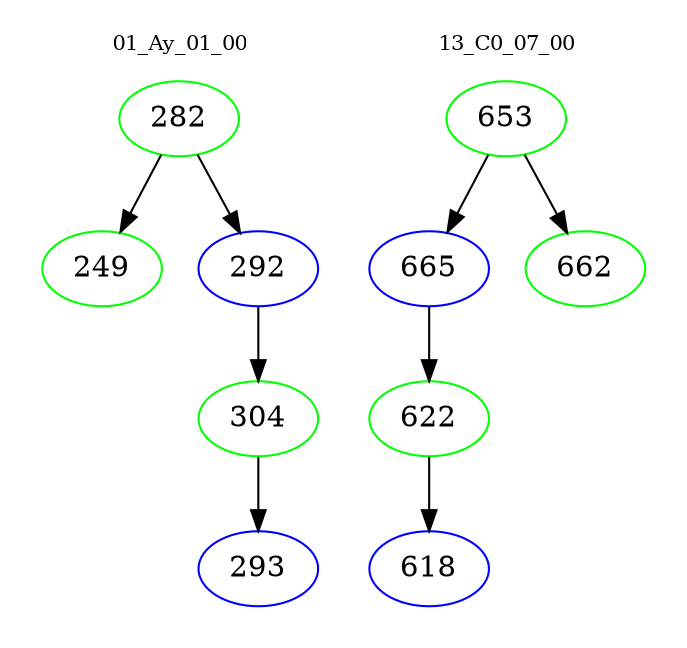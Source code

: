 digraph{
subgraph cluster_0 {
color = white
label = "01_Ay_01_00";
fontsize=10;
T0_282 [label="282", color="green"]
T0_282 -> T0_249 [color="black"]
T0_249 [label="249", color="green"]
T0_282 -> T0_292 [color="black"]
T0_292 [label="292", color="blue"]
T0_292 -> T0_304 [color="black"]
T0_304 [label="304", color="green"]
T0_304 -> T0_293 [color="black"]
T0_293 [label="293", color="blue"]
}
subgraph cluster_1 {
color = white
label = "13_C0_07_00";
fontsize=10;
T1_653 [label="653", color="green"]
T1_653 -> T1_665 [color="black"]
T1_665 [label="665", color="blue"]
T1_665 -> T1_622 [color="black"]
T1_622 [label="622", color="green"]
T1_622 -> T1_618 [color="black"]
T1_618 [label="618", color="blue"]
T1_653 -> T1_662 [color="black"]
T1_662 [label="662", color="green"]
}
}
